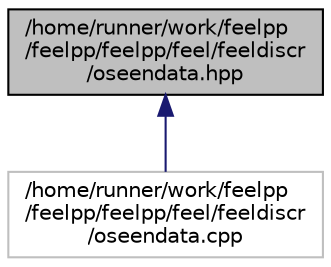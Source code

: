 digraph "/home/runner/work/feelpp/feelpp/feelpp/feel/feeldiscr/oseendata.hpp"
{
 // LATEX_PDF_SIZE
  edge [fontname="Helvetica",fontsize="10",labelfontname="Helvetica",labelfontsize="10"];
  node [fontname="Helvetica",fontsize="10",shape=record];
  Node1 [label="/home/runner/work/feelpp\l/feelpp/feelpp/feel/feeldiscr\l/oseendata.hpp",height=0.2,width=0.4,color="black", fillcolor="grey75", style="filled", fontcolor="black",tooltip=" "];
  Node1 -> Node2 [dir="back",color="midnightblue",fontsize="10",style="solid",fontname="Helvetica"];
  Node2 [label="/home/runner/work/feelpp\l/feelpp/feelpp/feel/feeldiscr\l/oseendata.cpp",height=0.2,width=0.4,color="grey75", fillcolor="white", style="filled",tooltip=" "];
}
